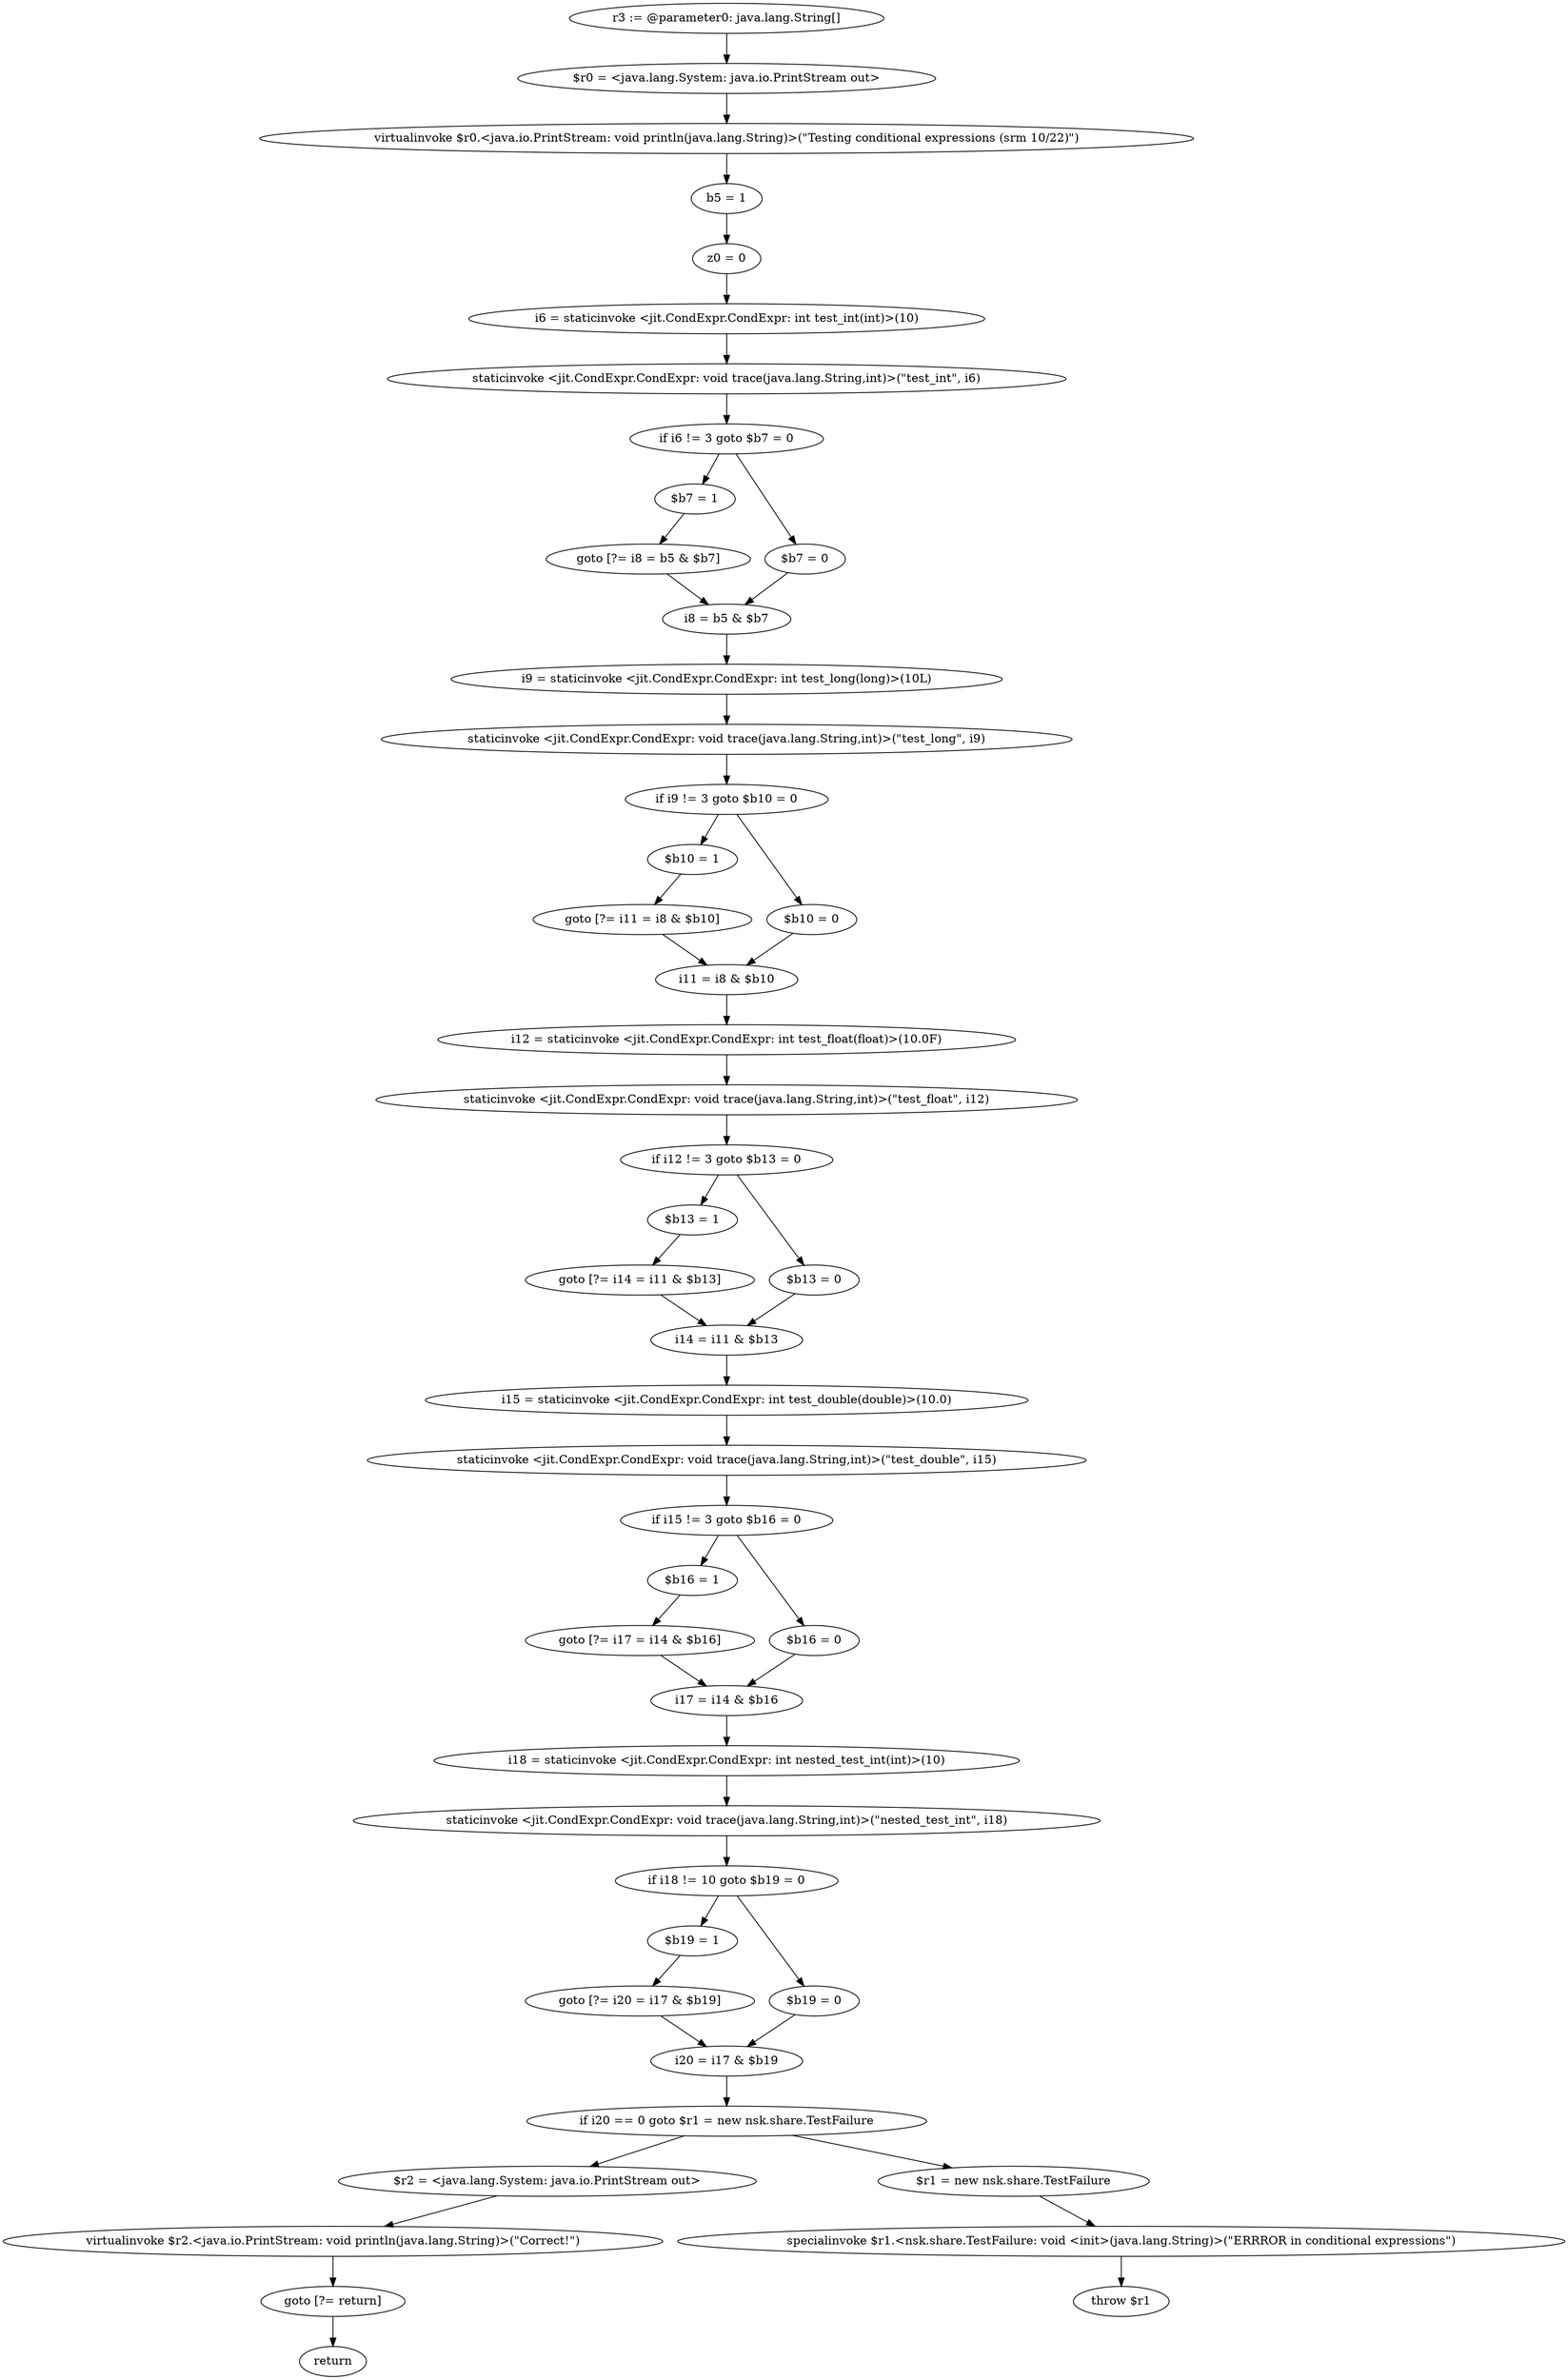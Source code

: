 digraph "unitGraph" {
    "r3 := @parameter0: java.lang.String[]"
    "$r0 = <java.lang.System: java.io.PrintStream out>"
    "virtualinvoke $r0.<java.io.PrintStream: void println(java.lang.String)>(\"Testing conditional expressions (srm 10/22)\")"
    "b5 = 1"
    "z0 = 0"
    "i6 = staticinvoke <jit.CondExpr.CondExpr: int test_int(int)>(10)"
    "staticinvoke <jit.CondExpr.CondExpr: void trace(java.lang.String,int)>(\"test_int\", i6)"
    "if i6 != 3 goto $b7 = 0"
    "$b7 = 1"
    "goto [?= i8 = b5 & $b7]"
    "$b7 = 0"
    "i8 = b5 & $b7"
    "i9 = staticinvoke <jit.CondExpr.CondExpr: int test_long(long)>(10L)"
    "staticinvoke <jit.CondExpr.CondExpr: void trace(java.lang.String,int)>(\"test_long\", i9)"
    "if i9 != 3 goto $b10 = 0"
    "$b10 = 1"
    "goto [?= i11 = i8 & $b10]"
    "$b10 = 0"
    "i11 = i8 & $b10"
    "i12 = staticinvoke <jit.CondExpr.CondExpr: int test_float(float)>(10.0F)"
    "staticinvoke <jit.CondExpr.CondExpr: void trace(java.lang.String,int)>(\"test_float\", i12)"
    "if i12 != 3 goto $b13 = 0"
    "$b13 = 1"
    "goto [?= i14 = i11 & $b13]"
    "$b13 = 0"
    "i14 = i11 & $b13"
    "i15 = staticinvoke <jit.CondExpr.CondExpr: int test_double(double)>(10.0)"
    "staticinvoke <jit.CondExpr.CondExpr: void trace(java.lang.String,int)>(\"test_double\", i15)"
    "if i15 != 3 goto $b16 = 0"
    "$b16 = 1"
    "goto [?= i17 = i14 & $b16]"
    "$b16 = 0"
    "i17 = i14 & $b16"
    "i18 = staticinvoke <jit.CondExpr.CondExpr: int nested_test_int(int)>(10)"
    "staticinvoke <jit.CondExpr.CondExpr: void trace(java.lang.String,int)>(\"nested_test_int\", i18)"
    "if i18 != 10 goto $b19 = 0"
    "$b19 = 1"
    "goto [?= i20 = i17 & $b19]"
    "$b19 = 0"
    "i20 = i17 & $b19"
    "if i20 == 0 goto $r1 = new nsk.share.TestFailure"
    "$r2 = <java.lang.System: java.io.PrintStream out>"
    "virtualinvoke $r2.<java.io.PrintStream: void println(java.lang.String)>(\"Correct!\")"
    "goto [?= return]"
    "$r1 = new nsk.share.TestFailure"
    "specialinvoke $r1.<nsk.share.TestFailure: void <init>(java.lang.String)>(\"ERRROR in conditional expressions\")"
    "throw $r1"
    "return"
    "r3 := @parameter0: java.lang.String[]"->"$r0 = <java.lang.System: java.io.PrintStream out>";
    "$r0 = <java.lang.System: java.io.PrintStream out>"->"virtualinvoke $r0.<java.io.PrintStream: void println(java.lang.String)>(\"Testing conditional expressions (srm 10/22)\")";
    "virtualinvoke $r0.<java.io.PrintStream: void println(java.lang.String)>(\"Testing conditional expressions (srm 10/22)\")"->"b5 = 1";
    "b5 = 1"->"z0 = 0";
    "z0 = 0"->"i6 = staticinvoke <jit.CondExpr.CondExpr: int test_int(int)>(10)";
    "i6 = staticinvoke <jit.CondExpr.CondExpr: int test_int(int)>(10)"->"staticinvoke <jit.CondExpr.CondExpr: void trace(java.lang.String,int)>(\"test_int\", i6)";
    "staticinvoke <jit.CondExpr.CondExpr: void trace(java.lang.String,int)>(\"test_int\", i6)"->"if i6 != 3 goto $b7 = 0";
    "if i6 != 3 goto $b7 = 0"->"$b7 = 1";
    "if i6 != 3 goto $b7 = 0"->"$b7 = 0";
    "$b7 = 1"->"goto [?= i8 = b5 & $b7]";
    "goto [?= i8 = b5 & $b7]"->"i8 = b5 & $b7";
    "$b7 = 0"->"i8 = b5 & $b7";
    "i8 = b5 & $b7"->"i9 = staticinvoke <jit.CondExpr.CondExpr: int test_long(long)>(10L)";
    "i9 = staticinvoke <jit.CondExpr.CondExpr: int test_long(long)>(10L)"->"staticinvoke <jit.CondExpr.CondExpr: void trace(java.lang.String,int)>(\"test_long\", i9)";
    "staticinvoke <jit.CondExpr.CondExpr: void trace(java.lang.String,int)>(\"test_long\", i9)"->"if i9 != 3 goto $b10 = 0";
    "if i9 != 3 goto $b10 = 0"->"$b10 = 1";
    "if i9 != 3 goto $b10 = 0"->"$b10 = 0";
    "$b10 = 1"->"goto [?= i11 = i8 & $b10]";
    "goto [?= i11 = i8 & $b10]"->"i11 = i8 & $b10";
    "$b10 = 0"->"i11 = i8 & $b10";
    "i11 = i8 & $b10"->"i12 = staticinvoke <jit.CondExpr.CondExpr: int test_float(float)>(10.0F)";
    "i12 = staticinvoke <jit.CondExpr.CondExpr: int test_float(float)>(10.0F)"->"staticinvoke <jit.CondExpr.CondExpr: void trace(java.lang.String,int)>(\"test_float\", i12)";
    "staticinvoke <jit.CondExpr.CondExpr: void trace(java.lang.String,int)>(\"test_float\", i12)"->"if i12 != 3 goto $b13 = 0";
    "if i12 != 3 goto $b13 = 0"->"$b13 = 1";
    "if i12 != 3 goto $b13 = 0"->"$b13 = 0";
    "$b13 = 1"->"goto [?= i14 = i11 & $b13]";
    "goto [?= i14 = i11 & $b13]"->"i14 = i11 & $b13";
    "$b13 = 0"->"i14 = i11 & $b13";
    "i14 = i11 & $b13"->"i15 = staticinvoke <jit.CondExpr.CondExpr: int test_double(double)>(10.0)";
    "i15 = staticinvoke <jit.CondExpr.CondExpr: int test_double(double)>(10.0)"->"staticinvoke <jit.CondExpr.CondExpr: void trace(java.lang.String,int)>(\"test_double\", i15)";
    "staticinvoke <jit.CondExpr.CondExpr: void trace(java.lang.String,int)>(\"test_double\", i15)"->"if i15 != 3 goto $b16 = 0";
    "if i15 != 3 goto $b16 = 0"->"$b16 = 1";
    "if i15 != 3 goto $b16 = 0"->"$b16 = 0";
    "$b16 = 1"->"goto [?= i17 = i14 & $b16]";
    "goto [?= i17 = i14 & $b16]"->"i17 = i14 & $b16";
    "$b16 = 0"->"i17 = i14 & $b16";
    "i17 = i14 & $b16"->"i18 = staticinvoke <jit.CondExpr.CondExpr: int nested_test_int(int)>(10)";
    "i18 = staticinvoke <jit.CondExpr.CondExpr: int nested_test_int(int)>(10)"->"staticinvoke <jit.CondExpr.CondExpr: void trace(java.lang.String,int)>(\"nested_test_int\", i18)";
    "staticinvoke <jit.CondExpr.CondExpr: void trace(java.lang.String,int)>(\"nested_test_int\", i18)"->"if i18 != 10 goto $b19 = 0";
    "if i18 != 10 goto $b19 = 0"->"$b19 = 1";
    "if i18 != 10 goto $b19 = 0"->"$b19 = 0";
    "$b19 = 1"->"goto [?= i20 = i17 & $b19]";
    "goto [?= i20 = i17 & $b19]"->"i20 = i17 & $b19";
    "$b19 = 0"->"i20 = i17 & $b19";
    "i20 = i17 & $b19"->"if i20 == 0 goto $r1 = new nsk.share.TestFailure";
    "if i20 == 0 goto $r1 = new nsk.share.TestFailure"->"$r2 = <java.lang.System: java.io.PrintStream out>";
    "if i20 == 0 goto $r1 = new nsk.share.TestFailure"->"$r1 = new nsk.share.TestFailure";
    "$r2 = <java.lang.System: java.io.PrintStream out>"->"virtualinvoke $r2.<java.io.PrintStream: void println(java.lang.String)>(\"Correct!\")";
    "virtualinvoke $r2.<java.io.PrintStream: void println(java.lang.String)>(\"Correct!\")"->"goto [?= return]";
    "goto [?= return]"->"return";
    "$r1 = new nsk.share.TestFailure"->"specialinvoke $r1.<nsk.share.TestFailure: void <init>(java.lang.String)>(\"ERRROR in conditional expressions\")";
    "specialinvoke $r1.<nsk.share.TestFailure: void <init>(java.lang.String)>(\"ERRROR in conditional expressions\")"->"throw $r1";
}
